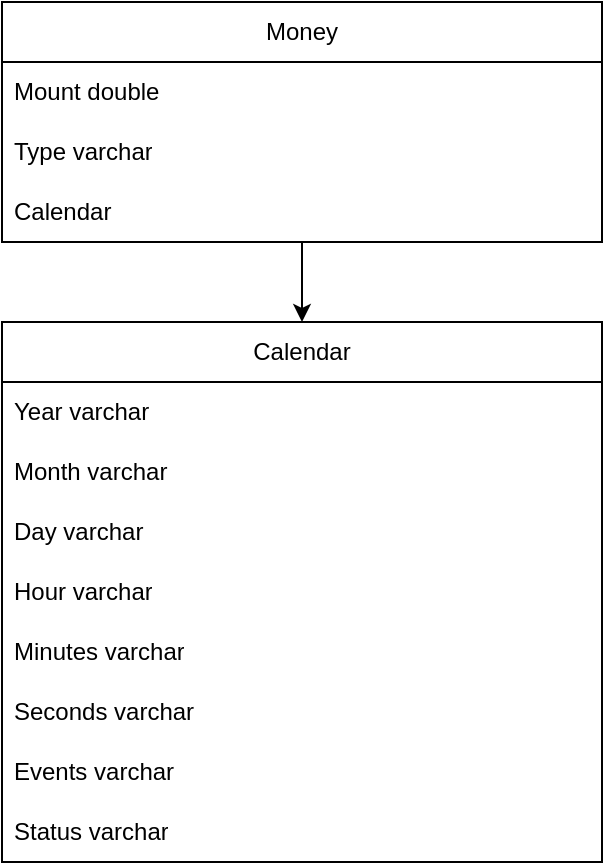 <mxfile version="26.2.14">
  <diagram name="Página-1" id="8UunZCtG7Xry9VTjvPMj">
    <mxGraphModel dx="2126" dy="630" grid="1" gridSize="10" guides="1" tooltips="1" connect="1" arrows="1" fold="1" page="1" pageScale="1" pageWidth="827" pageHeight="1169" math="0" shadow="0">
      <root>
        <mxCell id="0" />
        <mxCell id="1" parent="0" />
        <mxCell id="nNu0rRvG0CCMIucindRo-1" value="Calendar" style="swimlane;fontStyle=0;childLayout=stackLayout;horizontal=1;startSize=30;horizontalStack=0;resizeParent=1;resizeParentMax=0;resizeLast=0;collapsible=1;marginBottom=0;whiteSpace=wrap;html=1;" vertex="1" parent="1">
          <mxGeometry x="-790" y="180" width="300" height="270" as="geometry">
            <mxRectangle x="110" y="160" width="90" height="30" as="alternateBounds" />
          </mxGeometry>
        </mxCell>
        <mxCell id="nNu0rRvG0CCMIucindRo-2" value="Year varchar" style="text;strokeColor=none;fillColor=none;align=left;verticalAlign=middle;spacingLeft=4;spacingRight=4;overflow=hidden;points=[[0,0.5],[1,0.5]];portConstraint=eastwest;rotatable=0;whiteSpace=wrap;html=1;" vertex="1" parent="nNu0rRvG0CCMIucindRo-1">
          <mxGeometry y="30" width="300" height="30" as="geometry" />
        </mxCell>
        <mxCell id="nNu0rRvG0CCMIucindRo-3" value="Month varchar" style="text;strokeColor=none;fillColor=none;align=left;verticalAlign=middle;spacingLeft=4;spacingRight=4;overflow=hidden;points=[[0,0.5],[1,0.5]];portConstraint=eastwest;rotatable=0;whiteSpace=wrap;html=1;" vertex="1" parent="nNu0rRvG0CCMIucindRo-1">
          <mxGeometry y="60" width="300" height="30" as="geometry" />
        </mxCell>
        <mxCell id="nNu0rRvG0CCMIucindRo-4" value="Day varchar" style="text;strokeColor=none;fillColor=none;align=left;verticalAlign=middle;spacingLeft=4;spacingRight=4;overflow=hidden;points=[[0,0.5],[1,0.5]];portConstraint=eastwest;rotatable=0;whiteSpace=wrap;html=1;" vertex="1" parent="nNu0rRvG0CCMIucindRo-1">
          <mxGeometry y="90" width="300" height="30" as="geometry" />
        </mxCell>
        <mxCell id="nNu0rRvG0CCMIucindRo-5" value="Hour varchar" style="text;strokeColor=none;fillColor=none;align=left;verticalAlign=middle;spacingLeft=4;spacingRight=4;overflow=hidden;points=[[0,0.5],[1,0.5]];portConstraint=eastwest;rotatable=0;whiteSpace=wrap;html=1;" vertex="1" parent="nNu0rRvG0CCMIucindRo-1">
          <mxGeometry y="120" width="300" height="30" as="geometry" />
        </mxCell>
        <mxCell id="nNu0rRvG0CCMIucindRo-6" value="Minutes varchar" style="text;strokeColor=none;fillColor=none;align=left;verticalAlign=middle;spacingLeft=4;spacingRight=4;overflow=hidden;points=[[0,0.5],[1,0.5]];portConstraint=eastwest;rotatable=0;whiteSpace=wrap;html=1;" vertex="1" parent="nNu0rRvG0CCMIucindRo-1">
          <mxGeometry y="150" width="300" height="30" as="geometry" />
        </mxCell>
        <mxCell id="nNu0rRvG0CCMIucindRo-7" value="Seconds varchar" style="text;strokeColor=none;fillColor=none;align=left;verticalAlign=middle;spacingLeft=4;spacingRight=4;overflow=hidden;points=[[0,0.5],[1,0.5]];portConstraint=eastwest;rotatable=0;whiteSpace=wrap;html=1;" vertex="1" parent="nNu0rRvG0CCMIucindRo-1">
          <mxGeometry y="180" width="300" height="30" as="geometry" />
        </mxCell>
        <mxCell id="nNu0rRvG0CCMIucindRo-8" value="Events varchar" style="text;strokeColor=none;fillColor=none;align=left;verticalAlign=middle;spacingLeft=4;spacingRight=4;overflow=hidden;points=[[0,0.5],[1,0.5]];portConstraint=eastwest;rotatable=0;whiteSpace=wrap;html=1;" vertex="1" parent="nNu0rRvG0CCMIucindRo-1">
          <mxGeometry y="210" width="300" height="30" as="geometry" />
        </mxCell>
        <mxCell id="nNu0rRvG0CCMIucindRo-19" value="Status varchar" style="text;strokeColor=none;fillColor=none;align=left;verticalAlign=middle;spacingLeft=4;spacingRight=4;overflow=hidden;points=[[0,0.5],[1,0.5]];portConstraint=eastwest;rotatable=0;whiteSpace=wrap;html=1;" vertex="1" parent="nNu0rRvG0CCMIucindRo-1">
          <mxGeometry y="240" width="300" height="30" as="geometry" />
        </mxCell>
        <mxCell id="nNu0rRvG0CCMIucindRo-9" value="Money" style="swimlane;fontStyle=0;childLayout=stackLayout;horizontal=1;startSize=30;horizontalStack=0;resizeParent=1;resizeParentMax=0;resizeLast=0;collapsible=1;marginBottom=0;whiteSpace=wrap;html=1;" vertex="1" parent="1">
          <mxGeometry x="-790" y="20" width="300" height="120" as="geometry">
            <mxRectangle x="110" y="160" width="90" height="30" as="alternateBounds" />
          </mxGeometry>
        </mxCell>
        <mxCell id="nNu0rRvG0CCMIucindRo-12" value="Mount double" style="text;strokeColor=none;fillColor=none;align=left;verticalAlign=middle;spacingLeft=4;spacingRight=4;overflow=hidden;points=[[0,0.5],[1,0.5]];portConstraint=eastwest;rotatable=0;whiteSpace=wrap;html=1;" vertex="1" parent="nNu0rRvG0CCMIucindRo-9">
          <mxGeometry y="30" width="300" height="30" as="geometry" />
        </mxCell>
        <mxCell id="nNu0rRvG0CCMIucindRo-13" value="Type varchar" style="text;strokeColor=none;fillColor=none;align=left;verticalAlign=middle;spacingLeft=4;spacingRight=4;overflow=hidden;points=[[0,0.5],[1,0.5]];portConstraint=eastwest;rotatable=0;whiteSpace=wrap;html=1;" vertex="1" parent="nNu0rRvG0CCMIucindRo-9">
          <mxGeometry y="60" width="300" height="30" as="geometry" />
        </mxCell>
        <mxCell id="nNu0rRvG0CCMIucindRo-11" value="Calendar" style="text;strokeColor=none;fillColor=none;align=left;verticalAlign=middle;spacingLeft=4;spacingRight=4;overflow=hidden;points=[[0,0.5],[1,0.5]];portConstraint=eastwest;rotatable=0;whiteSpace=wrap;html=1;" vertex="1" parent="nNu0rRvG0CCMIucindRo-9">
          <mxGeometry y="90" width="300" height="30" as="geometry" />
        </mxCell>
        <mxCell id="nNu0rRvG0CCMIucindRo-17" style="edgeStyle=orthogonalEdgeStyle;rounded=0;orthogonalLoop=1;jettySize=auto;html=1;entryX=0.5;entryY=0;entryDx=0;entryDy=0;" edge="1" parent="1" source="nNu0rRvG0CCMIucindRo-11" target="nNu0rRvG0CCMIucindRo-1">
          <mxGeometry relative="1" as="geometry">
            <Array as="points">
              <mxPoint x="-640" y="155" />
              <mxPoint x="-640" y="155" />
            </Array>
          </mxGeometry>
        </mxCell>
      </root>
    </mxGraphModel>
  </diagram>
</mxfile>
